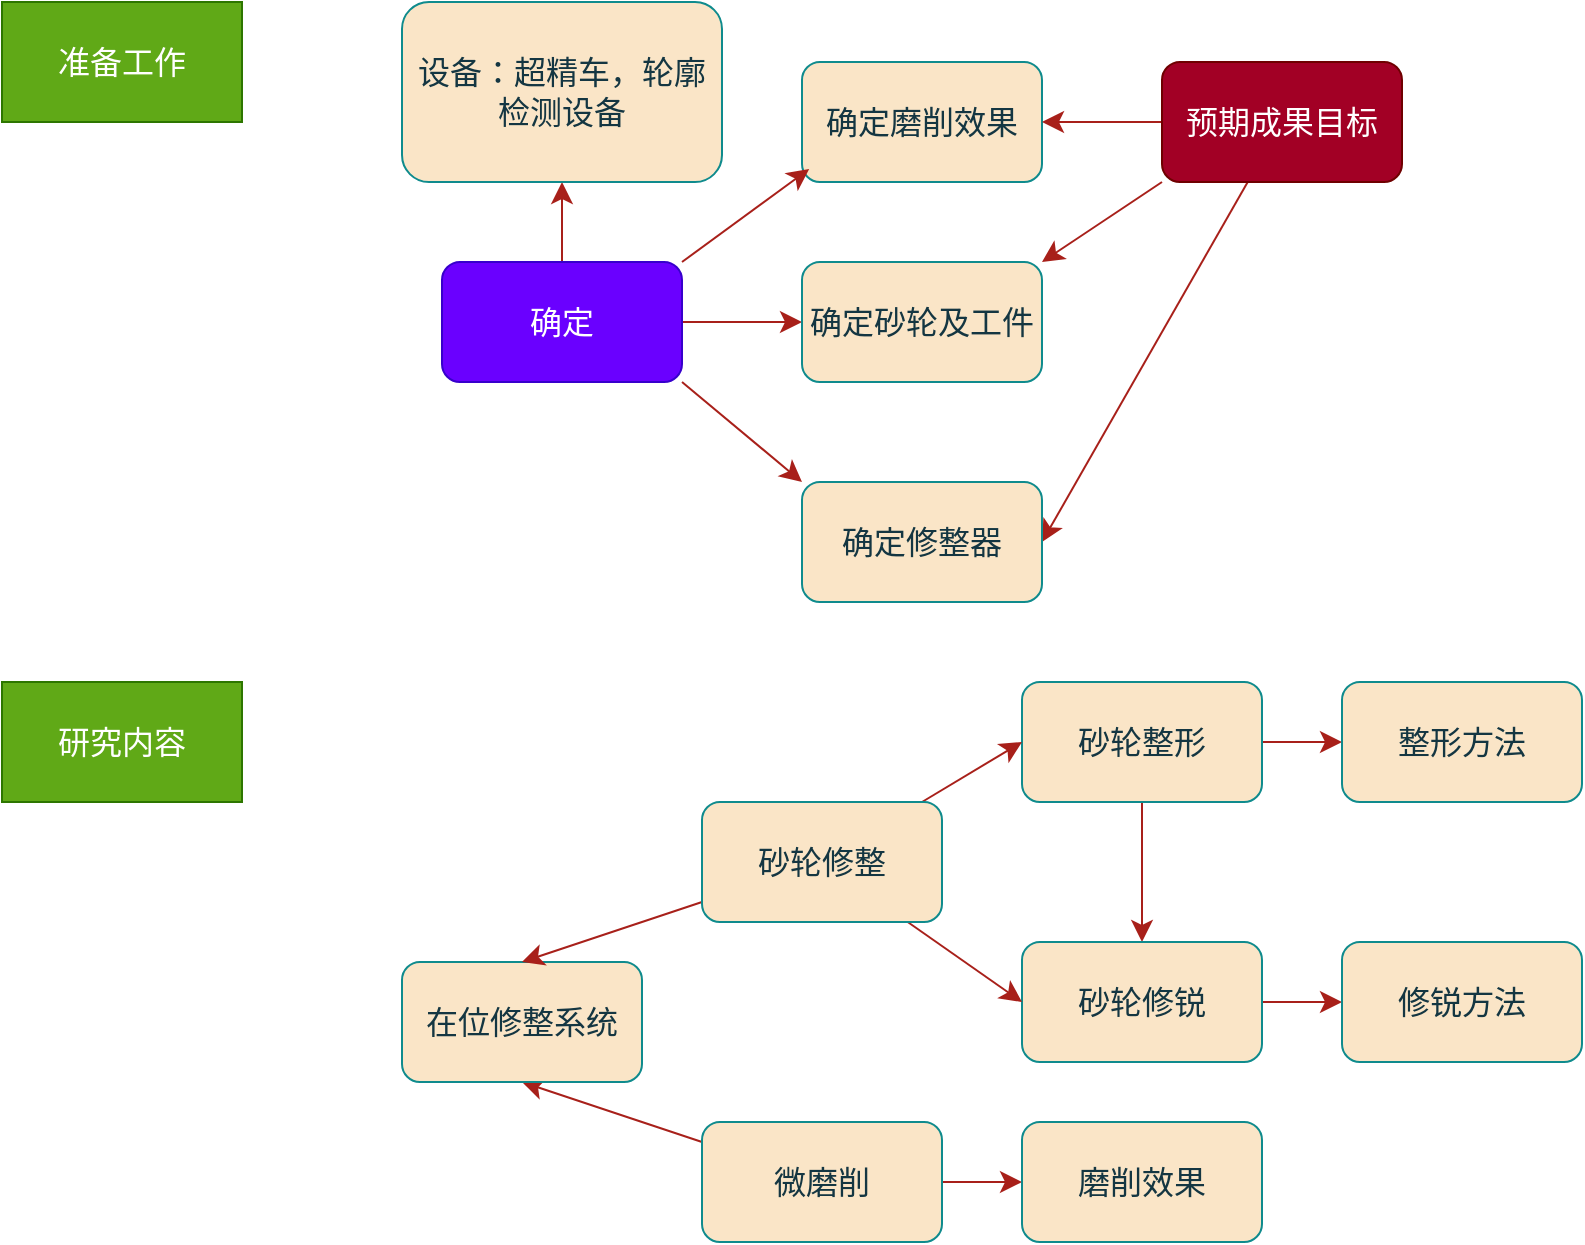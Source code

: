 <mxfile version="28.2.4">
  <diagram id="C5RBs43oDa-KdzZeNtuy" name="Page-1">
    <mxGraphModel dx="1415" dy="955" grid="1" gridSize="10" guides="1" tooltips="1" connect="1" arrows="1" fold="1" page="1" pageScale="1" pageWidth="1920" pageHeight="1200" math="0" shadow="0">
      <root>
        <object label="" id="WIyWlLk6GJQsqaUBKTNV-0">
          <mxCell />
        </object>
        <mxCell id="WIyWlLk6GJQsqaUBKTNV-1" parent="WIyWlLk6GJQsqaUBKTNV-0" />
        <mxCell id="7HgC23ZyDXRJHsqai-rV-10" value="" style="edgeStyle=none;curved=1;rounded=0;orthogonalLoop=1;jettySize=auto;html=1;strokeColor=#A8201A;fontSize=12;fontColor=#143642;startSize=8;endSize=8;fillColor=#FAE5C7;" edge="1" parent="WIyWlLk6GJQsqaUBKTNV-1" source="7HgC23ZyDXRJHsqai-rV-0" target="7HgC23ZyDXRJHsqai-rV-9">
          <mxGeometry relative="1" as="geometry" />
        </mxCell>
        <mxCell id="7HgC23ZyDXRJHsqai-rV-36" style="edgeStyle=none;curved=1;rounded=0;orthogonalLoop=1;jettySize=auto;html=1;entryX=0.5;entryY=1;entryDx=0;entryDy=0;strokeColor=#A8201A;fontFamily=Helvetica;fontSize=12;fontColor=#143642;labelBackgroundColor=none;startSize=8;endSize=8;fillColor=#FAE5C7;" edge="1" parent="WIyWlLk6GJQsqaUBKTNV-1" source="7HgC23ZyDXRJHsqai-rV-0" target="7HgC23ZyDXRJHsqai-rV-22">
          <mxGeometry relative="1" as="geometry" />
        </mxCell>
        <mxCell id="7HgC23ZyDXRJHsqai-rV-0" value="&lt;font data-font-src=&quot;https://fonts.googleapis.com/css?family=%E9%BB%91%E4%BD%93&quot; face=&quot;黑体&quot; style=&quot;font-size: 16px;&quot;&gt;微磨削&lt;/font&gt;" style="rounded=1;whiteSpace=wrap;html=1;labelBackgroundColor=none;fillColor=#FAE5C7;strokeColor=#0F8B8D;fontColor=#143642;" vertex="1" parent="WIyWlLk6GJQsqaUBKTNV-1">
          <mxGeometry x="390" y="600" width="120" height="60" as="geometry" />
        </mxCell>
        <mxCell id="7HgC23ZyDXRJHsqai-rV-4" value="" style="edgeStyle=none;curved=1;rounded=0;orthogonalLoop=1;jettySize=auto;html=1;strokeColor=#A8201A;fontSize=12;fontColor=#143642;startSize=8;endSize=8;fillColor=#FAE5C7;" edge="1" parent="WIyWlLk6GJQsqaUBKTNV-1" source="7HgC23ZyDXRJHsqai-rV-1" target="7HgC23ZyDXRJHsqai-rV-3">
          <mxGeometry relative="1" as="geometry" />
        </mxCell>
        <mxCell id="7HgC23ZyDXRJHsqai-rV-29" value="" style="edgeStyle=none;curved=1;rounded=0;orthogonalLoop=1;jettySize=auto;html=1;strokeColor=#A8201A;fontFamily=Helvetica;fontSize=12;fontColor=#143642;labelBackgroundColor=none;startSize=8;endSize=8;fillColor=#FAE5C7;" edge="1" parent="WIyWlLk6GJQsqaUBKTNV-1" source="7HgC23ZyDXRJHsqai-rV-1" target="7HgC23ZyDXRJHsqai-rV-20">
          <mxGeometry relative="1" as="geometry" />
        </mxCell>
        <mxCell id="7HgC23ZyDXRJHsqai-rV-1" value="&lt;font style=&quot;font-size: 16px;&quot;&gt;砂轮整形&lt;/font&gt;" style="rounded=1;whiteSpace=wrap;html=1;fillColor=#FAE5C7;strokeColor=#0F8B8D;fontColor=#143642;labelBackgroundColor=none;" vertex="1" parent="WIyWlLk6GJQsqaUBKTNV-1">
          <mxGeometry x="550" y="380" width="120" height="60" as="geometry" />
        </mxCell>
        <mxCell id="7HgC23ZyDXRJHsqai-rV-30" value="" style="edgeStyle=none;curved=1;rounded=0;orthogonalLoop=1;jettySize=auto;html=1;strokeColor=#A8201A;fontFamily=Helvetica;fontSize=12;fontColor=#143642;labelBackgroundColor=none;startSize=8;endSize=8;fillColor=#FAE5C7;" edge="1" parent="WIyWlLk6GJQsqaUBKTNV-1" source="7HgC23ZyDXRJHsqai-rV-3" target="7HgC23ZyDXRJHsqai-rV-21">
          <mxGeometry relative="1" as="geometry" />
        </mxCell>
        <mxCell id="7HgC23ZyDXRJHsqai-rV-3" value="&lt;font style=&quot;font-size: 16px;&quot;&gt;砂轮修锐&lt;/font&gt;" style="whiteSpace=wrap;html=1;fillColor=#FAE5C7;strokeColor=#0F8B8D;fontColor=#143642;rounded=1;labelBackgroundColor=none;" vertex="1" parent="WIyWlLk6GJQsqaUBKTNV-1">
          <mxGeometry x="550" y="510" width="120" height="60" as="geometry" />
        </mxCell>
        <mxCell id="7HgC23ZyDXRJHsqai-rV-5" value="&lt;font style=&quot;font-size: 16px;&quot;&gt;确定磨削效果&lt;/font&gt;" style="whiteSpace=wrap;html=1;fillColor=#FAE5C7;strokeColor=#0F8B8D;fontColor=#143642;rounded=1;labelBackgroundColor=none;" vertex="1" parent="WIyWlLk6GJQsqaUBKTNV-1">
          <mxGeometry x="440" y="70" width="120" height="60" as="geometry" />
        </mxCell>
        <mxCell id="7HgC23ZyDXRJHsqai-rV-9" value="&lt;font style=&quot;font-size: 16px;&quot;&gt;磨削效果&lt;/font&gt;" style="whiteSpace=wrap;html=1;fillColor=#FAE5C7;strokeColor=#0F8B8D;fontColor=#143642;rounded=1;labelBackgroundColor=none;align=center;verticalAlign=middle;fontFamily=Helvetica;fontSize=12;" vertex="1" parent="WIyWlLk6GJQsqaUBKTNV-1">
          <mxGeometry x="550" y="600" width="120" height="60" as="geometry" />
        </mxCell>
        <mxCell id="7HgC23ZyDXRJHsqai-rV-12" value="&lt;font style=&quot;font-size: 16px;&quot;&gt;准备工作&lt;/font&gt;" style="rounded=0;whiteSpace=wrap;html=1;strokeColor=#2D7600;fontColor=#ffffff;fillColor=#60a917;" vertex="1" parent="WIyWlLk6GJQsqaUBKTNV-1">
          <mxGeometry x="40" y="40" width="120" height="60" as="geometry" />
        </mxCell>
        <mxCell id="7HgC23ZyDXRJHsqai-rV-44" style="edgeStyle=none;curved=1;rounded=0;orthogonalLoop=1;jettySize=auto;html=1;entryX=0;entryY=0.5;entryDx=0;entryDy=0;strokeColor=#A8201A;fontFamily=Helvetica;fontSize=12;fontColor=#143642;labelBackgroundColor=none;startSize=8;endSize=8;fillColor=#FAE5C7;" edge="1" parent="WIyWlLk6GJQsqaUBKTNV-1" source="7HgC23ZyDXRJHsqai-rV-13" target="7HgC23ZyDXRJHsqai-rV-37">
          <mxGeometry relative="1" as="geometry" />
        </mxCell>
        <mxCell id="7HgC23ZyDXRJHsqai-rV-45" style="edgeStyle=none;curved=1;rounded=0;orthogonalLoop=1;jettySize=auto;html=1;exitX=1;exitY=1;exitDx=0;exitDy=0;entryX=0;entryY=0;entryDx=0;entryDy=0;strokeColor=#A8201A;fontFamily=Helvetica;fontSize=12;fontColor=#143642;labelBackgroundColor=none;startSize=8;endSize=8;fillColor=#FAE5C7;" edge="1" parent="WIyWlLk6GJQsqaUBKTNV-1" source="7HgC23ZyDXRJHsqai-rV-13" target="7HgC23ZyDXRJHsqai-rV-38">
          <mxGeometry relative="1" as="geometry" />
        </mxCell>
        <mxCell id="7HgC23ZyDXRJHsqai-rV-46" style="edgeStyle=none;curved=1;rounded=0;orthogonalLoop=1;jettySize=auto;html=1;entryX=0.5;entryY=1;entryDx=0;entryDy=0;strokeColor=#A8201A;fontFamily=Helvetica;fontSize=12;fontColor=#143642;labelBackgroundColor=none;startSize=8;endSize=8;fillColor=#FAE5C7;" edge="1" parent="WIyWlLk6GJQsqaUBKTNV-1" source="7HgC23ZyDXRJHsqai-rV-13" target="7HgC23ZyDXRJHsqai-rV-40">
          <mxGeometry relative="1" as="geometry" />
        </mxCell>
        <mxCell id="7HgC23ZyDXRJHsqai-rV-13" value="&lt;font style=&quot;font-size: 16px;&quot;&gt;确定&lt;/font&gt;" style="whiteSpace=wrap;html=1;fillColor=#6a00ff;strokeColor=#3700CC;fontColor=#ffffff;rounded=1;labelBackgroundColor=none;" vertex="1" parent="WIyWlLk6GJQsqaUBKTNV-1">
          <mxGeometry x="260" y="170" width="120" height="60" as="geometry" />
        </mxCell>
        <mxCell id="7HgC23ZyDXRJHsqai-rV-47" style="edgeStyle=none;curved=1;rounded=0;orthogonalLoop=1;jettySize=auto;html=1;entryX=1;entryY=0.5;entryDx=0;entryDy=0;strokeColor=#A8201A;fontFamily=Helvetica;fontSize=12;fontColor=#143642;labelBackgroundColor=none;startSize=8;endSize=8;fillColor=#FAE5C7;" edge="1" parent="WIyWlLk6GJQsqaUBKTNV-1" source="7HgC23ZyDXRJHsqai-rV-14" target="7HgC23ZyDXRJHsqai-rV-5">
          <mxGeometry relative="1" as="geometry" />
        </mxCell>
        <mxCell id="7HgC23ZyDXRJHsqai-rV-48" style="edgeStyle=none;curved=1;rounded=0;orthogonalLoop=1;jettySize=auto;html=1;exitX=0;exitY=1;exitDx=0;exitDy=0;entryX=1;entryY=0;entryDx=0;entryDy=0;strokeColor=#A8201A;fontFamily=Helvetica;fontSize=12;fontColor=#143642;labelBackgroundColor=none;startSize=8;endSize=8;fillColor=#FAE5C7;" edge="1" parent="WIyWlLk6GJQsqaUBKTNV-1" source="7HgC23ZyDXRJHsqai-rV-14" target="7HgC23ZyDXRJHsqai-rV-37">
          <mxGeometry relative="1" as="geometry" />
        </mxCell>
        <mxCell id="7HgC23ZyDXRJHsqai-rV-49" style="edgeStyle=none;curved=1;rounded=0;orthogonalLoop=1;jettySize=auto;html=1;entryX=1;entryY=0.5;entryDx=0;entryDy=0;strokeColor=#A8201A;fontFamily=Helvetica;fontSize=12;fontColor=#143642;labelBackgroundColor=none;startSize=8;endSize=8;fillColor=#FAE5C7;" edge="1" parent="WIyWlLk6GJQsqaUBKTNV-1" source="7HgC23ZyDXRJHsqai-rV-14" target="7HgC23ZyDXRJHsqai-rV-38">
          <mxGeometry relative="1" as="geometry" />
        </mxCell>
        <mxCell id="7HgC23ZyDXRJHsqai-rV-14" value="&lt;font style=&quot;font-size: 16px;&quot;&gt;预期成果目标&lt;/font&gt;" style="whiteSpace=wrap;html=1;fillColor=#a20025;strokeColor=#6F0000;fontColor=#ffffff;rounded=1;labelBackgroundColor=none;" vertex="1" parent="WIyWlLk6GJQsqaUBKTNV-1">
          <mxGeometry x="620" y="70" width="120" height="60" as="geometry" />
        </mxCell>
        <mxCell id="7HgC23ZyDXRJHsqai-rV-16" value="&lt;font style=&quot;font-size: 16px;&quot;&gt;研究内容&lt;/font&gt;" style="rounded=0;whiteSpace=wrap;html=1;strokeColor=#2D7600;fontColor=#ffffff;fillColor=#60a917;" vertex="1" parent="WIyWlLk6GJQsqaUBKTNV-1">
          <mxGeometry x="40" y="380" width="120" height="60" as="geometry" />
        </mxCell>
        <mxCell id="7HgC23ZyDXRJHsqai-rV-20" value="&lt;font style=&quot;font-size: 16px;&quot;&gt;整形方法&lt;/font&gt;" style="rounded=1;whiteSpace=wrap;html=1;fillColor=#FAE5C7;strokeColor=#0F8B8D;fontColor=#143642;labelBackgroundColor=none;" vertex="1" parent="WIyWlLk6GJQsqaUBKTNV-1">
          <mxGeometry x="710" y="380" width="120" height="60" as="geometry" />
        </mxCell>
        <mxCell id="7HgC23ZyDXRJHsqai-rV-21" value="&lt;font style=&quot;font-size: 16px;&quot;&gt;修锐方法&lt;/font&gt;" style="rounded=1;whiteSpace=wrap;html=1;fillColor=#FAE5C7;strokeColor=#0F8B8D;fontColor=#143642;labelBackgroundColor=none;" vertex="1" parent="WIyWlLk6GJQsqaUBKTNV-1">
          <mxGeometry x="710" y="510" width="120" height="60" as="geometry" />
        </mxCell>
        <mxCell id="7HgC23ZyDXRJHsqai-rV-22" value="&lt;span style=&quot;font-size: 16px;&quot;&gt;在位修整系统&lt;/span&gt;" style="rounded=1;whiteSpace=wrap;html=1;fillColor=#FAE5C7;strokeColor=#0F8B8D;fontColor=#143642;labelBackgroundColor=none;" vertex="1" parent="WIyWlLk6GJQsqaUBKTNV-1">
          <mxGeometry x="240" y="520" width="120" height="60" as="geometry" />
        </mxCell>
        <mxCell id="7HgC23ZyDXRJHsqai-rV-31" style="edgeStyle=none;curved=1;rounded=0;orthogonalLoop=1;jettySize=auto;html=1;entryX=0;entryY=0.5;entryDx=0;entryDy=0;strokeColor=#A8201A;fontFamily=Helvetica;fontSize=12;fontColor=#143642;labelBackgroundColor=none;startSize=8;endSize=8;fillColor=#FAE5C7;" edge="1" parent="WIyWlLk6GJQsqaUBKTNV-1" source="7HgC23ZyDXRJHsqai-rV-28" target="7HgC23ZyDXRJHsqai-rV-1">
          <mxGeometry relative="1" as="geometry" />
        </mxCell>
        <mxCell id="7HgC23ZyDXRJHsqai-rV-32" style="edgeStyle=none;curved=1;rounded=0;orthogonalLoop=1;jettySize=auto;html=1;entryX=0;entryY=0.5;entryDx=0;entryDy=0;strokeColor=#A8201A;fontFamily=Helvetica;fontSize=12;fontColor=#143642;labelBackgroundColor=none;startSize=8;endSize=8;fillColor=#FAE5C7;" edge="1" parent="WIyWlLk6GJQsqaUBKTNV-1" source="7HgC23ZyDXRJHsqai-rV-28" target="7HgC23ZyDXRJHsqai-rV-3">
          <mxGeometry relative="1" as="geometry" />
        </mxCell>
        <mxCell id="7HgC23ZyDXRJHsqai-rV-35" style="edgeStyle=none;curved=1;rounded=0;orthogonalLoop=1;jettySize=auto;html=1;entryX=0.5;entryY=0;entryDx=0;entryDy=0;strokeColor=#A8201A;fontFamily=Helvetica;fontSize=12;fontColor=#143642;labelBackgroundColor=none;startSize=8;endSize=8;fillColor=#FAE5C7;" edge="1" parent="WIyWlLk6GJQsqaUBKTNV-1" source="7HgC23ZyDXRJHsqai-rV-28" target="7HgC23ZyDXRJHsqai-rV-22">
          <mxGeometry relative="1" as="geometry" />
        </mxCell>
        <mxCell id="7HgC23ZyDXRJHsqai-rV-28" value="&lt;font data-font-src=&quot;https://fonts.googleapis.com/css?family=%E9%BB%91%E4%BD%93&quot; face=&quot;黑体&quot; style=&quot;font-size: 16px;&quot;&gt;砂轮修整&lt;/font&gt;" style="rounded=1;whiteSpace=wrap;html=1;labelBackgroundColor=none;fillColor=#FAE5C7;strokeColor=#0F8B8D;fontColor=#143642;" vertex="1" parent="WIyWlLk6GJQsqaUBKTNV-1">
          <mxGeometry x="390" y="440" width="120" height="60" as="geometry" />
        </mxCell>
        <mxCell id="7HgC23ZyDXRJHsqai-rV-37" value="&lt;font style=&quot;font-size: 16px;&quot;&gt;确定砂轮及工件&lt;/font&gt;" style="whiteSpace=wrap;html=1;fillColor=#FAE5C7;strokeColor=#0F8B8D;fontColor=#143642;rounded=1;labelBackgroundColor=none;" vertex="1" parent="WIyWlLk6GJQsqaUBKTNV-1">
          <mxGeometry x="440" y="170" width="120" height="60" as="geometry" />
        </mxCell>
        <mxCell id="7HgC23ZyDXRJHsqai-rV-38" value="&lt;font style=&quot;font-size: 16px;&quot;&gt;确定&lt;/font&gt;&lt;span style=&quot;font-size: 16px;&quot;&gt;修整器&lt;/span&gt;" style="whiteSpace=wrap;html=1;fillColor=#FAE5C7;strokeColor=#0F8B8D;fontColor=#143642;rounded=1;labelBackgroundColor=none;" vertex="1" parent="WIyWlLk6GJQsqaUBKTNV-1">
          <mxGeometry x="440" y="280" width="120" height="60" as="geometry" />
        </mxCell>
        <mxCell id="7HgC23ZyDXRJHsqai-rV-40" value="&lt;font style=&quot;font-size: 16px;&quot;&gt;设备：超精车，轮廓检测设备&lt;/font&gt;" style="whiteSpace=wrap;html=1;fillColor=#FAE5C7;strokeColor=#0F8B8D;fontColor=#143642;rounded=1;labelBackgroundColor=none;" vertex="1" parent="WIyWlLk6GJQsqaUBKTNV-1">
          <mxGeometry x="240" y="40" width="160" height="90" as="geometry" />
        </mxCell>
        <mxCell id="7HgC23ZyDXRJHsqai-rV-43" style="edgeStyle=none;curved=1;rounded=0;orthogonalLoop=1;jettySize=auto;html=1;exitX=1;exitY=0;exitDx=0;exitDy=0;entryX=0.03;entryY=0.891;entryDx=0;entryDy=0;entryPerimeter=0;strokeColor=#A8201A;fontFamily=Helvetica;fontSize=12;fontColor=#143642;labelBackgroundColor=none;startSize=8;endSize=8;fillColor=#FAE5C7;" edge="1" parent="WIyWlLk6GJQsqaUBKTNV-1" source="7HgC23ZyDXRJHsqai-rV-13" target="7HgC23ZyDXRJHsqai-rV-5">
          <mxGeometry relative="1" as="geometry" />
        </mxCell>
      </root>
    </mxGraphModel>
  </diagram>
</mxfile>
